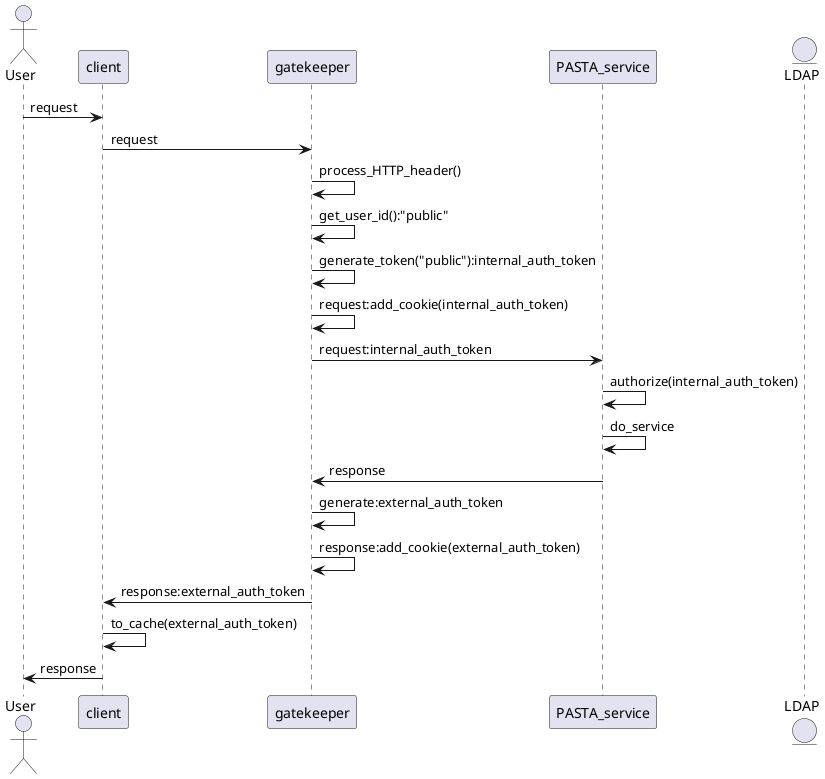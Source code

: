 @startuml
actor User
participant client
participant gatekeeper
participant PASTA_service
entity LDAP

User->client: request
client->gatekeeper: request
gatekeeper->gatekeeper: process_HTTP_header()
gatekeeper->gatekeeper: get_user_id():"public"
gatekeeper->gatekeeper: generate_token("public"):internal_auth_token
gatekeeper->gatekeeper: request:add_cookie(internal_auth_token)
gatekeeper->PASTA_service: request:internal_auth_token
PASTA_service->PASTA_service: authorize(internal_auth_token)
PASTA_service->PASTA_service: do_service
PASTA_service->gatekeeper: response
gatekeeper->gatekeeper: generate:external_auth_token
gatekeeper->gatekeeper: response:add_cookie(external_auth_token)
gatekeeper->client: response:external_auth_token
client->client: to_cache(external_auth_token)
client->User: response

@enduml